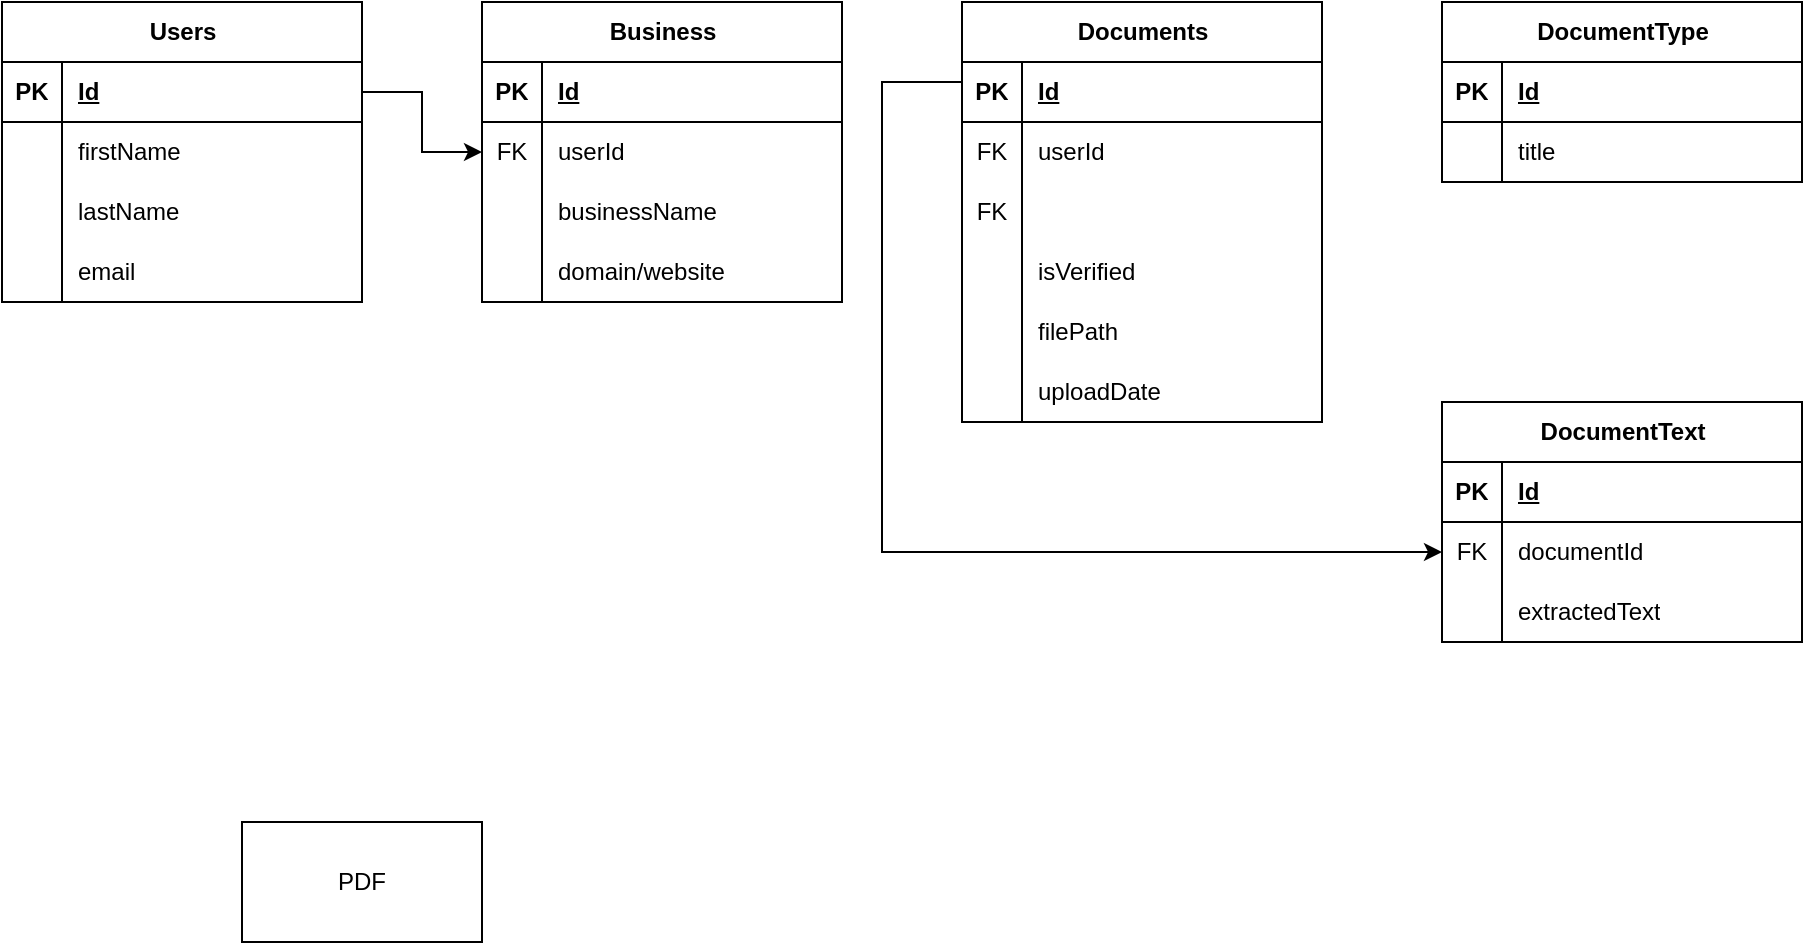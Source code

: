 <mxfile version="24.6.4" type="device" pages="3">
  <diagram name="Database Design" id="_I3-mKDNG7QAyAkCqhBd">
    <mxGraphModel dx="1434" dy="772" grid="1" gridSize="10" guides="1" tooltips="1" connect="1" arrows="1" fold="1" page="1" pageScale="1" pageWidth="850" pageHeight="1100" math="0" shadow="0">
      <root>
        <mxCell id="0" />
        <mxCell id="1" parent="0" />
        <mxCell id="YolcVOkGXv_-cUss09L5-53" style="edgeStyle=orthogonalEdgeStyle;rounded=0;orthogonalLoop=1;jettySize=auto;html=1;entryX=0;entryY=0.5;entryDx=0;entryDy=0;" parent="1" edge="1">
          <mxGeometry relative="1" as="geometry">
            <Array as="points">
              <mxPoint x="280" y="225" />
              <mxPoint x="280" y="60" />
              <mxPoint x="930" y="60" />
              <mxPoint x="930" y="195" />
            </Array>
            <mxPoint x="260" y="225" as="sourcePoint" />
          </mxGeometry>
        </mxCell>
        <mxCell id="jRUwxF2Y-vneiDzR5R0i-14" value="Users" style="shape=table;startSize=30;container=1;collapsible=1;childLayout=tableLayout;fixedRows=1;rowLines=0;fontStyle=1;align=center;resizeLast=1;html=1;" parent="1" vertex="1">
          <mxGeometry x="40" y="80" width="180" height="150" as="geometry" />
        </mxCell>
        <mxCell id="jRUwxF2Y-vneiDzR5R0i-15" value="" style="shape=tableRow;horizontal=0;startSize=0;swimlaneHead=0;swimlaneBody=0;fillColor=none;collapsible=0;dropTarget=0;points=[[0,0.5],[1,0.5]];portConstraint=eastwest;top=0;left=0;right=0;bottom=1;" parent="jRUwxF2Y-vneiDzR5R0i-14" vertex="1">
          <mxGeometry y="30" width="180" height="30" as="geometry" />
        </mxCell>
        <mxCell id="jRUwxF2Y-vneiDzR5R0i-16" value="PK" style="shape=partialRectangle;connectable=0;fillColor=none;top=0;left=0;bottom=0;right=0;fontStyle=1;overflow=hidden;whiteSpace=wrap;html=1;" parent="jRUwxF2Y-vneiDzR5R0i-15" vertex="1">
          <mxGeometry width="30" height="30" as="geometry">
            <mxRectangle width="30" height="30" as="alternateBounds" />
          </mxGeometry>
        </mxCell>
        <mxCell id="jRUwxF2Y-vneiDzR5R0i-17" value="Id" style="shape=partialRectangle;connectable=0;fillColor=none;top=0;left=0;bottom=0;right=0;align=left;spacingLeft=6;fontStyle=5;overflow=hidden;whiteSpace=wrap;html=1;" parent="jRUwxF2Y-vneiDzR5R0i-15" vertex="1">
          <mxGeometry x="30" width="150" height="30" as="geometry">
            <mxRectangle width="150" height="30" as="alternateBounds" />
          </mxGeometry>
        </mxCell>
        <mxCell id="jRUwxF2Y-vneiDzR5R0i-18" value="" style="shape=tableRow;horizontal=0;startSize=0;swimlaneHead=0;swimlaneBody=0;fillColor=none;collapsible=0;dropTarget=0;points=[[0,0.5],[1,0.5]];portConstraint=eastwest;top=0;left=0;right=0;bottom=0;" parent="jRUwxF2Y-vneiDzR5R0i-14" vertex="1">
          <mxGeometry y="60" width="180" height="30" as="geometry" />
        </mxCell>
        <mxCell id="jRUwxF2Y-vneiDzR5R0i-19" value="" style="shape=partialRectangle;connectable=0;fillColor=none;top=0;left=0;bottom=0;right=0;editable=1;overflow=hidden;whiteSpace=wrap;html=1;" parent="jRUwxF2Y-vneiDzR5R0i-18" vertex="1">
          <mxGeometry width="30" height="30" as="geometry">
            <mxRectangle width="30" height="30" as="alternateBounds" />
          </mxGeometry>
        </mxCell>
        <mxCell id="jRUwxF2Y-vneiDzR5R0i-20" value="firstName" style="shape=partialRectangle;connectable=0;fillColor=none;top=0;left=0;bottom=0;right=0;align=left;spacingLeft=6;overflow=hidden;whiteSpace=wrap;html=1;" parent="jRUwxF2Y-vneiDzR5R0i-18" vertex="1">
          <mxGeometry x="30" width="150" height="30" as="geometry">
            <mxRectangle width="150" height="30" as="alternateBounds" />
          </mxGeometry>
        </mxCell>
        <mxCell id="jRUwxF2Y-vneiDzR5R0i-21" value="" style="shape=tableRow;horizontal=0;startSize=0;swimlaneHead=0;swimlaneBody=0;fillColor=none;collapsible=0;dropTarget=0;points=[[0,0.5],[1,0.5]];portConstraint=eastwest;top=0;left=0;right=0;bottom=0;" parent="jRUwxF2Y-vneiDzR5R0i-14" vertex="1">
          <mxGeometry y="90" width="180" height="30" as="geometry" />
        </mxCell>
        <mxCell id="jRUwxF2Y-vneiDzR5R0i-22" value="" style="shape=partialRectangle;connectable=0;fillColor=none;top=0;left=0;bottom=0;right=0;editable=1;overflow=hidden;whiteSpace=wrap;html=1;" parent="jRUwxF2Y-vneiDzR5R0i-21" vertex="1">
          <mxGeometry width="30" height="30" as="geometry">
            <mxRectangle width="30" height="30" as="alternateBounds" />
          </mxGeometry>
        </mxCell>
        <mxCell id="jRUwxF2Y-vneiDzR5R0i-23" value="lastName" style="shape=partialRectangle;connectable=0;fillColor=none;top=0;left=0;bottom=0;right=0;align=left;spacingLeft=6;overflow=hidden;whiteSpace=wrap;html=1;" parent="jRUwxF2Y-vneiDzR5R0i-21" vertex="1">
          <mxGeometry x="30" width="150" height="30" as="geometry">
            <mxRectangle width="150" height="30" as="alternateBounds" />
          </mxGeometry>
        </mxCell>
        <mxCell id="jRUwxF2Y-vneiDzR5R0i-24" value="" style="shape=tableRow;horizontal=0;startSize=0;swimlaneHead=0;swimlaneBody=0;fillColor=none;collapsible=0;dropTarget=0;points=[[0,0.5],[1,0.5]];portConstraint=eastwest;top=0;left=0;right=0;bottom=0;" parent="jRUwxF2Y-vneiDzR5R0i-14" vertex="1">
          <mxGeometry y="120" width="180" height="30" as="geometry" />
        </mxCell>
        <mxCell id="jRUwxF2Y-vneiDzR5R0i-25" value="" style="shape=partialRectangle;connectable=0;fillColor=none;top=0;left=0;bottom=0;right=0;editable=1;overflow=hidden;whiteSpace=wrap;html=1;" parent="jRUwxF2Y-vneiDzR5R0i-24" vertex="1">
          <mxGeometry width="30" height="30" as="geometry">
            <mxRectangle width="30" height="30" as="alternateBounds" />
          </mxGeometry>
        </mxCell>
        <mxCell id="jRUwxF2Y-vneiDzR5R0i-26" value="email" style="shape=partialRectangle;connectable=0;fillColor=none;top=0;left=0;bottom=0;right=0;align=left;spacingLeft=6;overflow=hidden;whiteSpace=wrap;html=1;" parent="jRUwxF2Y-vneiDzR5R0i-24" vertex="1">
          <mxGeometry x="30" width="150" height="30" as="geometry">
            <mxRectangle width="150" height="30" as="alternateBounds" />
          </mxGeometry>
        </mxCell>
        <mxCell id="jRUwxF2Y-vneiDzR5R0i-30" value="Business" style="shape=table;startSize=30;container=1;collapsible=1;childLayout=tableLayout;fixedRows=1;rowLines=0;fontStyle=1;align=center;resizeLast=1;html=1;" parent="1" vertex="1">
          <mxGeometry x="280" y="80" width="180" height="150" as="geometry" />
        </mxCell>
        <mxCell id="jRUwxF2Y-vneiDzR5R0i-31" value="" style="shape=tableRow;horizontal=0;startSize=0;swimlaneHead=0;swimlaneBody=0;fillColor=none;collapsible=0;dropTarget=0;points=[[0,0.5],[1,0.5]];portConstraint=eastwest;top=0;left=0;right=0;bottom=1;" parent="jRUwxF2Y-vneiDzR5R0i-30" vertex="1">
          <mxGeometry y="30" width="180" height="30" as="geometry" />
        </mxCell>
        <mxCell id="jRUwxF2Y-vneiDzR5R0i-32" value="PK" style="shape=partialRectangle;connectable=0;fillColor=none;top=0;left=0;bottom=0;right=0;fontStyle=1;overflow=hidden;whiteSpace=wrap;html=1;" parent="jRUwxF2Y-vneiDzR5R0i-31" vertex="1">
          <mxGeometry width="30" height="30" as="geometry">
            <mxRectangle width="30" height="30" as="alternateBounds" />
          </mxGeometry>
        </mxCell>
        <mxCell id="jRUwxF2Y-vneiDzR5R0i-33" value="Id" style="shape=partialRectangle;connectable=0;fillColor=none;top=0;left=0;bottom=0;right=0;align=left;spacingLeft=6;fontStyle=5;overflow=hidden;whiteSpace=wrap;html=1;" parent="jRUwxF2Y-vneiDzR5R0i-31" vertex="1">
          <mxGeometry x="30" width="150" height="30" as="geometry">
            <mxRectangle width="150" height="30" as="alternateBounds" />
          </mxGeometry>
        </mxCell>
        <mxCell id="jRUwxF2Y-vneiDzR5R0i-34" value="" style="shape=tableRow;horizontal=0;startSize=0;swimlaneHead=0;swimlaneBody=0;fillColor=none;collapsible=0;dropTarget=0;points=[[0,0.5],[1,0.5]];portConstraint=eastwest;top=0;left=0;right=0;bottom=0;" parent="jRUwxF2Y-vneiDzR5R0i-30" vertex="1">
          <mxGeometry y="60" width="180" height="30" as="geometry" />
        </mxCell>
        <mxCell id="jRUwxF2Y-vneiDzR5R0i-35" value="FK" style="shape=partialRectangle;connectable=0;fillColor=none;top=0;left=0;bottom=0;right=0;editable=1;overflow=hidden;whiteSpace=wrap;html=1;" parent="jRUwxF2Y-vneiDzR5R0i-34" vertex="1">
          <mxGeometry width="30" height="30" as="geometry">
            <mxRectangle width="30" height="30" as="alternateBounds" />
          </mxGeometry>
        </mxCell>
        <mxCell id="jRUwxF2Y-vneiDzR5R0i-36" value="userId" style="shape=partialRectangle;connectable=0;fillColor=none;top=0;left=0;bottom=0;right=0;align=left;spacingLeft=6;overflow=hidden;whiteSpace=wrap;html=1;" parent="jRUwxF2Y-vneiDzR5R0i-34" vertex="1">
          <mxGeometry x="30" width="150" height="30" as="geometry">
            <mxRectangle width="150" height="30" as="alternateBounds" />
          </mxGeometry>
        </mxCell>
        <mxCell id="jRUwxF2Y-vneiDzR5R0i-37" value="" style="shape=tableRow;horizontal=0;startSize=0;swimlaneHead=0;swimlaneBody=0;fillColor=none;collapsible=0;dropTarget=0;points=[[0,0.5],[1,0.5]];portConstraint=eastwest;top=0;left=0;right=0;bottom=0;" parent="jRUwxF2Y-vneiDzR5R0i-30" vertex="1">
          <mxGeometry y="90" width="180" height="30" as="geometry" />
        </mxCell>
        <mxCell id="jRUwxF2Y-vneiDzR5R0i-38" value="" style="shape=partialRectangle;connectable=0;fillColor=none;top=0;left=0;bottom=0;right=0;editable=1;overflow=hidden;whiteSpace=wrap;html=1;" parent="jRUwxF2Y-vneiDzR5R0i-37" vertex="1">
          <mxGeometry width="30" height="30" as="geometry">
            <mxRectangle width="30" height="30" as="alternateBounds" />
          </mxGeometry>
        </mxCell>
        <mxCell id="jRUwxF2Y-vneiDzR5R0i-39" value="businessName" style="shape=partialRectangle;connectable=0;fillColor=none;top=0;left=0;bottom=0;right=0;align=left;spacingLeft=6;overflow=hidden;whiteSpace=wrap;html=1;" parent="jRUwxF2Y-vneiDzR5R0i-37" vertex="1">
          <mxGeometry x="30" width="150" height="30" as="geometry">
            <mxRectangle width="150" height="30" as="alternateBounds" />
          </mxGeometry>
        </mxCell>
        <mxCell id="jRUwxF2Y-vneiDzR5R0i-40" value="" style="shape=tableRow;horizontal=0;startSize=0;swimlaneHead=0;swimlaneBody=0;fillColor=none;collapsible=0;dropTarget=0;points=[[0,0.5],[1,0.5]];portConstraint=eastwest;top=0;left=0;right=0;bottom=0;" parent="jRUwxF2Y-vneiDzR5R0i-30" vertex="1">
          <mxGeometry y="120" width="180" height="30" as="geometry" />
        </mxCell>
        <mxCell id="jRUwxF2Y-vneiDzR5R0i-41" value="" style="shape=partialRectangle;connectable=0;fillColor=none;top=0;left=0;bottom=0;right=0;editable=1;overflow=hidden;whiteSpace=wrap;html=1;" parent="jRUwxF2Y-vneiDzR5R0i-40" vertex="1">
          <mxGeometry width="30" height="30" as="geometry">
            <mxRectangle width="30" height="30" as="alternateBounds" />
          </mxGeometry>
        </mxCell>
        <mxCell id="jRUwxF2Y-vneiDzR5R0i-42" value="domain/website" style="shape=partialRectangle;connectable=0;fillColor=none;top=0;left=0;bottom=0;right=0;align=left;spacingLeft=6;overflow=hidden;whiteSpace=wrap;html=1;" parent="jRUwxF2Y-vneiDzR5R0i-40" vertex="1">
          <mxGeometry x="30" width="150" height="30" as="geometry">
            <mxRectangle width="150" height="30" as="alternateBounds" />
          </mxGeometry>
        </mxCell>
        <mxCell id="jRUwxF2Y-vneiDzR5R0i-120" style="edgeStyle=orthogonalEdgeStyle;rounded=0;orthogonalLoop=1;jettySize=auto;html=1;entryX=0;entryY=0.5;entryDx=0;entryDy=0;" parent="1" source="jRUwxF2Y-vneiDzR5R0i-59" target="jRUwxF2Y-vneiDzR5R0i-114" edge="1">
          <mxGeometry relative="1" as="geometry">
            <Array as="points">
              <mxPoint x="480" y="120" />
              <mxPoint x="480" y="355" />
            </Array>
          </mxGeometry>
        </mxCell>
        <mxCell id="jRUwxF2Y-vneiDzR5R0i-59" value="Documents" style="shape=table;startSize=30;container=1;collapsible=1;childLayout=tableLayout;fixedRows=1;rowLines=0;fontStyle=1;align=center;resizeLast=1;html=1;" parent="1" vertex="1">
          <mxGeometry x="520" y="80" width="180" height="210" as="geometry" />
        </mxCell>
        <mxCell id="jRUwxF2Y-vneiDzR5R0i-60" value="" style="shape=tableRow;horizontal=0;startSize=0;swimlaneHead=0;swimlaneBody=0;fillColor=none;collapsible=0;dropTarget=0;points=[[0,0.5],[1,0.5]];portConstraint=eastwest;top=0;left=0;right=0;bottom=1;" parent="jRUwxF2Y-vneiDzR5R0i-59" vertex="1">
          <mxGeometry y="30" width="180" height="30" as="geometry" />
        </mxCell>
        <mxCell id="jRUwxF2Y-vneiDzR5R0i-61" value="PK" style="shape=partialRectangle;connectable=0;fillColor=none;top=0;left=0;bottom=0;right=0;fontStyle=1;overflow=hidden;whiteSpace=wrap;html=1;" parent="jRUwxF2Y-vneiDzR5R0i-60" vertex="1">
          <mxGeometry width="30" height="30" as="geometry">
            <mxRectangle width="30" height="30" as="alternateBounds" />
          </mxGeometry>
        </mxCell>
        <mxCell id="jRUwxF2Y-vneiDzR5R0i-62" value="Id" style="shape=partialRectangle;connectable=0;fillColor=none;top=0;left=0;bottom=0;right=0;align=left;spacingLeft=6;fontStyle=5;overflow=hidden;whiteSpace=wrap;html=1;" parent="jRUwxF2Y-vneiDzR5R0i-60" vertex="1">
          <mxGeometry x="30" width="150" height="30" as="geometry">
            <mxRectangle width="150" height="30" as="alternateBounds" />
          </mxGeometry>
        </mxCell>
        <mxCell id="jRUwxF2Y-vneiDzR5R0i-63" value="" style="shape=tableRow;horizontal=0;startSize=0;swimlaneHead=0;swimlaneBody=0;fillColor=none;collapsible=0;dropTarget=0;points=[[0,0.5],[1,0.5]];portConstraint=eastwest;top=0;left=0;right=0;bottom=0;" parent="jRUwxF2Y-vneiDzR5R0i-59" vertex="1">
          <mxGeometry y="60" width="180" height="30" as="geometry" />
        </mxCell>
        <mxCell id="jRUwxF2Y-vneiDzR5R0i-64" value="FK" style="shape=partialRectangle;connectable=0;fillColor=none;top=0;left=0;bottom=0;right=0;editable=1;overflow=hidden;whiteSpace=wrap;html=1;" parent="jRUwxF2Y-vneiDzR5R0i-63" vertex="1">
          <mxGeometry width="30" height="30" as="geometry">
            <mxRectangle width="30" height="30" as="alternateBounds" />
          </mxGeometry>
        </mxCell>
        <mxCell id="jRUwxF2Y-vneiDzR5R0i-65" value="userId" style="shape=partialRectangle;connectable=0;fillColor=none;top=0;left=0;bottom=0;right=0;align=left;spacingLeft=6;overflow=hidden;whiteSpace=wrap;html=1;" parent="jRUwxF2Y-vneiDzR5R0i-63" vertex="1">
          <mxGeometry x="30" width="150" height="30" as="geometry">
            <mxRectangle width="150" height="30" as="alternateBounds" />
          </mxGeometry>
        </mxCell>
        <mxCell id="jRUwxF2Y-vneiDzR5R0i-66" value="" style="shape=tableRow;horizontal=0;startSize=0;swimlaneHead=0;swimlaneBody=0;fillColor=none;collapsible=0;dropTarget=0;points=[[0,0.5],[1,0.5]];portConstraint=eastwest;top=0;left=0;right=0;bottom=0;" parent="jRUwxF2Y-vneiDzR5R0i-59" vertex="1">
          <mxGeometry y="90" width="180" height="30" as="geometry" />
        </mxCell>
        <mxCell id="jRUwxF2Y-vneiDzR5R0i-67" value="FK" style="shape=partialRectangle;connectable=0;fillColor=none;top=0;left=0;bottom=0;right=0;editable=1;overflow=hidden;whiteSpace=wrap;html=1;" parent="jRUwxF2Y-vneiDzR5R0i-66" vertex="1">
          <mxGeometry width="30" height="30" as="geometry">
            <mxRectangle width="30" height="30" as="alternateBounds" />
          </mxGeometry>
        </mxCell>
        <mxCell id="jRUwxF2Y-vneiDzR5R0i-68" value="" style="shape=partialRectangle;connectable=0;fillColor=none;top=0;left=0;bottom=0;right=0;align=left;spacingLeft=6;overflow=hidden;whiteSpace=wrap;html=1;" parent="jRUwxF2Y-vneiDzR5R0i-66" vertex="1">
          <mxGeometry x="30" width="150" height="30" as="geometry">
            <mxRectangle width="150" height="30" as="alternateBounds" />
          </mxGeometry>
        </mxCell>
        <mxCell id="jRUwxF2Y-vneiDzR5R0i-69" value="" style="shape=tableRow;horizontal=0;startSize=0;swimlaneHead=0;swimlaneBody=0;fillColor=none;collapsible=0;dropTarget=0;points=[[0,0.5],[1,0.5]];portConstraint=eastwest;top=0;left=0;right=0;bottom=0;" parent="jRUwxF2Y-vneiDzR5R0i-59" vertex="1">
          <mxGeometry y="120" width="180" height="30" as="geometry" />
        </mxCell>
        <mxCell id="jRUwxF2Y-vneiDzR5R0i-70" value="" style="shape=partialRectangle;connectable=0;fillColor=none;top=0;left=0;bottom=0;right=0;editable=1;overflow=hidden;whiteSpace=wrap;html=1;" parent="jRUwxF2Y-vneiDzR5R0i-69" vertex="1">
          <mxGeometry width="30" height="30" as="geometry">
            <mxRectangle width="30" height="30" as="alternateBounds" />
          </mxGeometry>
        </mxCell>
        <mxCell id="jRUwxF2Y-vneiDzR5R0i-71" value="isVerified" style="shape=partialRectangle;connectable=0;fillColor=none;top=0;left=0;bottom=0;right=0;align=left;spacingLeft=6;overflow=hidden;whiteSpace=wrap;html=1;" parent="jRUwxF2Y-vneiDzR5R0i-69" vertex="1">
          <mxGeometry x="30" width="150" height="30" as="geometry">
            <mxRectangle width="150" height="30" as="alternateBounds" />
          </mxGeometry>
        </mxCell>
        <mxCell id="jRUwxF2Y-vneiDzR5R0i-101" value="" style="shape=tableRow;horizontal=0;startSize=0;swimlaneHead=0;swimlaneBody=0;fillColor=none;collapsible=0;dropTarget=0;points=[[0,0.5],[1,0.5]];portConstraint=eastwest;top=0;left=0;right=0;bottom=0;" parent="jRUwxF2Y-vneiDzR5R0i-59" vertex="1">
          <mxGeometry y="150" width="180" height="30" as="geometry" />
        </mxCell>
        <mxCell id="jRUwxF2Y-vneiDzR5R0i-102" value="" style="shape=partialRectangle;connectable=0;fillColor=none;top=0;left=0;bottom=0;right=0;editable=1;overflow=hidden;whiteSpace=wrap;html=1;" parent="jRUwxF2Y-vneiDzR5R0i-101" vertex="1">
          <mxGeometry width="30" height="30" as="geometry">
            <mxRectangle width="30" height="30" as="alternateBounds" />
          </mxGeometry>
        </mxCell>
        <mxCell id="jRUwxF2Y-vneiDzR5R0i-103" value="filePath" style="shape=partialRectangle;connectable=0;fillColor=none;top=0;left=0;bottom=0;right=0;align=left;spacingLeft=6;overflow=hidden;whiteSpace=wrap;html=1;" parent="jRUwxF2Y-vneiDzR5R0i-101" vertex="1">
          <mxGeometry x="30" width="150" height="30" as="geometry">
            <mxRectangle width="150" height="30" as="alternateBounds" />
          </mxGeometry>
        </mxCell>
        <mxCell id="jRUwxF2Y-vneiDzR5R0i-107" value="" style="shape=tableRow;horizontal=0;startSize=0;swimlaneHead=0;swimlaneBody=0;fillColor=none;collapsible=0;dropTarget=0;points=[[0,0.5],[1,0.5]];portConstraint=eastwest;top=0;left=0;right=0;bottom=0;" parent="jRUwxF2Y-vneiDzR5R0i-59" vertex="1">
          <mxGeometry y="180" width="180" height="30" as="geometry" />
        </mxCell>
        <mxCell id="jRUwxF2Y-vneiDzR5R0i-108" value="" style="shape=partialRectangle;connectable=0;fillColor=none;top=0;left=0;bottom=0;right=0;editable=1;overflow=hidden;whiteSpace=wrap;html=1;" parent="jRUwxF2Y-vneiDzR5R0i-107" vertex="1">
          <mxGeometry width="30" height="30" as="geometry">
            <mxRectangle width="30" height="30" as="alternateBounds" />
          </mxGeometry>
        </mxCell>
        <mxCell id="jRUwxF2Y-vneiDzR5R0i-109" value="uploadDate" style="shape=partialRectangle;connectable=0;fillColor=none;top=0;left=0;bottom=0;right=0;align=left;spacingLeft=6;overflow=hidden;whiteSpace=wrap;html=1;" parent="jRUwxF2Y-vneiDzR5R0i-107" vertex="1">
          <mxGeometry x="30" width="150" height="30" as="geometry">
            <mxRectangle width="150" height="30" as="alternateBounds" />
          </mxGeometry>
        </mxCell>
        <mxCell id="jRUwxF2Y-vneiDzR5R0i-72" value="DocumentType" style="shape=table;startSize=30;container=1;collapsible=1;childLayout=tableLayout;fixedRows=1;rowLines=0;fontStyle=1;align=center;resizeLast=1;html=1;" parent="1" vertex="1">
          <mxGeometry x="760" y="80" width="180" height="90" as="geometry" />
        </mxCell>
        <mxCell id="jRUwxF2Y-vneiDzR5R0i-73" value="" style="shape=tableRow;horizontal=0;startSize=0;swimlaneHead=0;swimlaneBody=0;fillColor=none;collapsible=0;dropTarget=0;points=[[0,0.5],[1,0.5]];portConstraint=eastwest;top=0;left=0;right=0;bottom=1;" parent="jRUwxF2Y-vneiDzR5R0i-72" vertex="1">
          <mxGeometry y="30" width="180" height="30" as="geometry" />
        </mxCell>
        <mxCell id="jRUwxF2Y-vneiDzR5R0i-74" value="PK" style="shape=partialRectangle;connectable=0;fillColor=none;top=0;left=0;bottom=0;right=0;fontStyle=1;overflow=hidden;whiteSpace=wrap;html=1;" parent="jRUwxF2Y-vneiDzR5R0i-73" vertex="1">
          <mxGeometry width="30" height="30" as="geometry">
            <mxRectangle width="30" height="30" as="alternateBounds" />
          </mxGeometry>
        </mxCell>
        <mxCell id="jRUwxF2Y-vneiDzR5R0i-75" value="Id" style="shape=partialRectangle;connectable=0;fillColor=none;top=0;left=0;bottom=0;right=0;align=left;spacingLeft=6;fontStyle=5;overflow=hidden;whiteSpace=wrap;html=1;" parent="jRUwxF2Y-vneiDzR5R0i-73" vertex="1">
          <mxGeometry x="30" width="150" height="30" as="geometry">
            <mxRectangle width="150" height="30" as="alternateBounds" />
          </mxGeometry>
        </mxCell>
        <mxCell id="jRUwxF2Y-vneiDzR5R0i-76" value="" style="shape=tableRow;horizontal=0;startSize=0;swimlaneHead=0;swimlaneBody=0;fillColor=none;collapsible=0;dropTarget=0;points=[[0,0.5],[1,0.5]];portConstraint=eastwest;top=0;left=0;right=0;bottom=0;" parent="jRUwxF2Y-vneiDzR5R0i-72" vertex="1">
          <mxGeometry y="60" width="180" height="30" as="geometry" />
        </mxCell>
        <mxCell id="jRUwxF2Y-vneiDzR5R0i-77" value="" style="shape=partialRectangle;connectable=0;fillColor=none;top=0;left=0;bottom=0;right=0;editable=1;overflow=hidden;whiteSpace=wrap;html=1;" parent="jRUwxF2Y-vneiDzR5R0i-76" vertex="1">
          <mxGeometry width="30" height="30" as="geometry">
            <mxRectangle width="30" height="30" as="alternateBounds" />
          </mxGeometry>
        </mxCell>
        <mxCell id="jRUwxF2Y-vneiDzR5R0i-78" value="title" style="shape=partialRectangle;connectable=0;fillColor=none;top=0;left=0;bottom=0;right=0;align=left;spacingLeft=6;overflow=hidden;whiteSpace=wrap;html=1;" parent="jRUwxF2Y-vneiDzR5R0i-76" vertex="1">
          <mxGeometry x="30" width="150" height="30" as="geometry">
            <mxRectangle width="150" height="30" as="alternateBounds" />
          </mxGeometry>
        </mxCell>
        <mxCell id="jRUwxF2Y-vneiDzR5R0i-110" value="DocumentText" style="shape=table;startSize=30;container=1;collapsible=1;childLayout=tableLayout;fixedRows=1;rowLines=0;fontStyle=1;align=center;resizeLast=1;html=1;" parent="1" vertex="1">
          <mxGeometry x="760" y="280" width="180" height="120" as="geometry" />
        </mxCell>
        <mxCell id="jRUwxF2Y-vneiDzR5R0i-111" value="" style="shape=tableRow;horizontal=0;startSize=0;swimlaneHead=0;swimlaneBody=0;fillColor=none;collapsible=0;dropTarget=0;points=[[0,0.5],[1,0.5]];portConstraint=eastwest;top=0;left=0;right=0;bottom=1;" parent="jRUwxF2Y-vneiDzR5R0i-110" vertex="1">
          <mxGeometry y="30" width="180" height="30" as="geometry" />
        </mxCell>
        <mxCell id="jRUwxF2Y-vneiDzR5R0i-112" value="PK" style="shape=partialRectangle;connectable=0;fillColor=none;top=0;left=0;bottom=0;right=0;fontStyle=1;overflow=hidden;whiteSpace=wrap;html=1;" parent="jRUwxF2Y-vneiDzR5R0i-111" vertex="1">
          <mxGeometry width="30" height="30" as="geometry">
            <mxRectangle width="30" height="30" as="alternateBounds" />
          </mxGeometry>
        </mxCell>
        <mxCell id="jRUwxF2Y-vneiDzR5R0i-113" value="Id" style="shape=partialRectangle;connectable=0;fillColor=none;top=0;left=0;bottom=0;right=0;align=left;spacingLeft=6;fontStyle=5;overflow=hidden;whiteSpace=wrap;html=1;" parent="jRUwxF2Y-vneiDzR5R0i-111" vertex="1">
          <mxGeometry x="30" width="150" height="30" as="geometry">
            <mxRectangle width="150" height="30" as="alternateBounds" />
          </mxGeometry>
        </mxCell>
        <mxCell id="jRUwxF2Y-vneiDzR5R0i-114" value="" style="shape=tableRow;horizontal=0;startSize=0;swimlaneHead=0;swimlaneBody=0;fillColor=none;collapsible=0;dropTarget=0;points=[[0,0.5],[1,0.5]];portConstraint=eastwest;top=0;left=0;right=0;bottom=0;" parent="jRUwxF2Y-vneiDzR5R0i-110" vertex="1">
          <mxGeometry y="60" width="180" height="30" as="geometry" />
        </mxCell>
        <mxCell id="jRUwxF2Y-vneiDzR5R0i-115" value="FK" style="shape=partialRectangle;connectable=0;fillColor=none;top=0;left=0;bottom=0;right=0;editable=1;overflow=hidden;whiteSpace=wrap;html=1;" parent="jRUwxF2Y-vneiDzR5R0i-114" vertex="1">
          <mxGeometry width="30" height="30" as="geometry">
            <mxRectangle width="30" height="30" as="alternateBounds" />
          </mxGeometry>
        </mxCell>
        <mxCell id="jRUwxF2Y-vneiDzR5R0i-116" value="documentId" style="shape=partialRectangle;connectable=0;fillColor=none;top=0;left=0;bottom=0;right=0;align=left;spacingLeft=6;overflow=hidden;whiteSpace=wrap;html=1;" parent="jRUwxF2Y-vneiDzR5R0i-114" vertex="1">
          <mxGeometry x="30" width="150" height="30" as="geometry">
            <mxRectangle width="150" height="30" as="alternateBounds" />
          </mxGeometry>
        </mxCell>
        <mxCell id="jRUwxF2Y-vneiDzR5R0i-117" value="" style="shape=tableRow;horizontal=0;startSize=0;swimlaneHead=0;swimlaneBody=0;fillColor=none;collapsible=0;dropTarget=0;points=[[0,0.5],[1,0.5]];portConstraint=eastwest;top=0;left=0;right=0;bottom=0;" parent="jRUwxF2Y-vneiDzR5R0i-110" vertex="1">
          <mxGeometry y="90" width="180" height="30" as="geometry" />
        </mxCell>
        <mxCell id="jRUwxF2Y-vneiDzR5R0i-118" value="" style="shape=partialRectangle;connectable=0;fillColor=none;top=0;left=0;bottom=0;right=0;editable=1;overflow=hidden;whiteSpace=wrap;html=1;" parent="jRUwxF2Y-vneiDzR5R0i-117" vertex="1">
          <mxGeometry width="30" height="30" as="geometry">
            <mxRectangle width="30" height="30" as="alternateBounds" />
          </mxGeometry>
        </mxCell>
        <mxCell id="jRUwxF2Y-vneiDzR5R0i-119" value="extractedText" style="shape=partialRectangle;connectable=0;fillColor=none;top=0;left=0;bottom=0;right=0;align=left;spacingLeft=6;overflow=hidden;whiteSpace=wrap;html=1;" parent="jRUwxF2Y-vneiDzR5R0i-117" vertex="1">
          <mxGeometry x="30" width="150" height="30" as="geometry">
            <mxRectangle width="150" height="30" as="alternateBounds" />
          </mxGeometry>
        </mxCell>
        <mxCell id="jRUwxF2Y-vneiDzR5R0i-122" style="edgeStyle=orthogonalEdgeStyle;rounded=0;orthogonalLoop=1;jettySize=auto;html=1;entryX=0;entryY=0.5;entryDx=0;entryDy=0;" parent="1" source="jRUwxF2Y-vneiDzR5R0i-15" target="jRUwxF2Y-vneiDzR5R0i-34" edge="1">
          <mxGeometry relative="1" as="geometry" />
        </mxCell>
        <mxCell id="Yr3jQnfCdFzHIH78X-vk-1" value="PDF" style="rounded=0;whiteSpace=wrap;html=1;" vertex="1" parent="1">
          <mxGeometry x="160" y="490" width="120" height="60" as="geometry" />
        </mxCell>
      </root>
    </mxGraphModel>
  </diagram>
  <diagram id="KBqHBWD1HYfPqjY1KK4P" name="Workflow">
    <mxGraphModel dx="2100" dy="1114" grid="1" gridSize="10" guides="1" tooltips="1" connect="1" arrows="1" fold="1" page="1" pageScale="1" pageWidth="850" pageHeight="1100" math="0" shadow="0">
      <root>
        <mxCell id="0" />
        <mxCell id="1" parent="0" />
        <mxCell id="c-VoH-EryN04Onm4S8ck-1" value="" style="swimlane;startSize=0;" vertex="1" parent="1">
          <mxGeometry x="40" y="200" width="1640" height="660" as="geometry" />
        </mxCell>
      </root>
    </mxGraphModel>
  </diagram>
  <diagram id="14ZpLdmq2dDTGO0ZUSmA" name="UI">
    <mxGraphModel dx="1050" dy="557" grid="1" gridSize="10" guides="1" tooltips="1" connect="1" arrows="1" fold="1" page="1" pageScale="1" pageWidth="850" pageHeight="1100" math="0" shadow="0">
      <root>
        <mxCell id="0" />
        <mxCell id="1" parent="0" />
        <mxCell id="6RsH4JOuLQT4CLds0FIv-1" value="" style="rounded=0;whiteSpace=wrap;html=1;strokeColor=#4D4D4D;" vertex="1" parent="1">
          <mxGeometry x="40" y="80" width="880" height="640" as="geometry" />
        </mxCell>
        <mxCell id="6RsH4JOuLQT4CLds0FIv-3" value="" style="rounded=0;whiteSpace=wrap;html=1;" vertex="1" parent="1">
          <mxGeometry x="40" y="80" width="190" height="640" as="geometry" />
        </mxCell>
        <mxCell id="6RsH4JOuLQT4CLds0FIv-4" value="" style="strokeWidth=1;shadow=0;dashed=0;align=center;html=1;shape=mxgraph.mockup.containers.rrect;rSize=0;strokeColor=#666666;" vertex="1" parent="1">
          <mxGeometry x="40" y="170" width="190" height="310" as="geometry" />
        </mxCell>
        <mxCell id="6RsH4JOuLQT4CLds0FIv-5" value="Uploader" style="strokeColor=#6c8ebf;fillColor=#dae8fc;strokeWidth=1;shadow=0;dashed=0;align=center;html=1;shape=mxgraph.mockup.containers.rrect;rSize=0;fontSize=17;fontStyle=1;resizeWidth=1;whiteSpace=wrap;labelBackgroundColor=none;labelBorderColor=none;" vertex="1" parent="6RsH4JOuLQT4CLds0FIv-4">
          <mxGeometry width="190" height="26" relative="1" as="geometry" />
        </mxCell>
        <mxCell id="6RsH4JOuLQT4CLds0FIv-6" value="Document Type 1" style="strokeColor=inherit;fillColor=inherit;gradientColor=inherit;strokeWidth=1;shadow=0;dashed=0;align=center;html=1;shape=mxgraph.mockup.containers.rrect;rSize=0;fontSize=17;fontColor=#666666;fontStyle=1;resizeWidth=1;whiteSpace=wrap;" vertex="1" parent="6RsH4JOuLQT4CLds0FIv-4">
          <mxGeometry width="190" height="26" relative="1" as="geometry">
            <mxPoint y="26" as="offset" />
          </mxGeometry>
        </mxCell>
        <mxCell id="6RsH4JOuLQT4CLds0FIv-7" value="Document Type 2" style="strokeWidth=1;shadow=0;dashed=0;align=center;html=1;shape=mxgraph.mockup.containers.rrect;rSize=0;fontSize=17;fontColor=#666666;fontStyle=1;fillColor=none;strokeColor=none;resizeWidth=1;whiteSpace=wrap;" vertex="1" parent="6RsH4JOuLQT4CLds0FIv-4">
          <mxGeometry width="190" height="26" relative="1" as="geometry">
            <mxPoint y="52" as="offset" />
          </mxGeometry>
        </mxCell>
        <mxCell id="6RsH4JOuLQT4CLds0FIv-8" value="Logout" style="strokeColor=inherit;fillColor=inherit;gradientColor=inherit;strokeWidth=1;shadow=0;dashed=0;align=center;html=1;shape=mxgraph.mockup.containers.rrect;rSize=0;fontSize=17;fontColor=#666666;fontStyle=1;resizeWidth=1;whiteSpace=wrap;" vertex="1" parent="6RsH4JOuLQT4CLds0FIv-4">
          <mxGeometry y="1" width="190" height="26" relative="1" as="geometry">
            <mxPoint y="-26" as="offset" />
          </mxGeometry>
        </mxCell>
        <mxCell id="6RsH4JOuLQT4CLds0FIv-9" value="&lt;font style=&quot;font-size: 14px;&quot;&gt;Youth Uploader&lt;/font&gt;" style="text;html=1;align=center;verticalAlign=middle;whiteSpace=wrap;rounded=0;fontSize=25;fontStyle=1;fontColor=#4D4D4D;" vertex="1" parent="1">
          <mxGeometry x="77.5" y="110" width="115" height="30" as="geometry" />
        </mxCell>
        <mxCell id="6RsH4JOuLQT4CLds0FIv-10" value="Verification Task" style="shape=ellipse;fillColor=#eeeeee;strokeColor=#999999;gradientColor=#cccccc;html=1;align=left;spacingLeft=4;fontSize=17;fontColor=#666666;labelPosition=right;shadow=0;" vertex="1" parent="1">
          <mxGeometry x="280" y="172" width="15" height="15" as="geometry" />
        </mxCell>
        <mxCell id="6RsH4JOuLQT4CLds0FIv-11" value="&lt;span style=&quot;font-size: 17px;&quot;&gt;&lt;font color=&quot;#4d493e&quot;&gt;Select Task Type:&lt;/font&gt;&lt;/span&gt;" style="text;html=1;align=left;verticalAlign=middle;whiteSpace=wrap;rounded=0;fontSize=17;fontColor=#4D4D4D;fontStyle=1" vertex="1" parent="1">
          <mxGeometry x="280" y="130" width="220" height="30" as="geometry" />
        </mxCell>
        <mxCell id="6RsH4JOuLQT4CLds0FIv-12" value="Split and Rename" style="shape=ellipse;fillColor=#eeeeee;strokeColor=#999999;gradientColor=#cccccc;html=1;align=left;spacingLeft=4;fontSize=17;fontColor=#666666;labelPosition=right;shadow=0;" vertex="1" parent="1">
          <mxGeometry x="470" y="172" width="15" height="15" as="geometry" />
        </mxCell>
        <mxCell id="6RsH4JOuLQT4CLds0FIv-14" value="Select Files to Upload" style="fillColor=none;strokeColor=none;align=left;fontSize=14;fontStyle=1" vertex="1" parent="1">
          <mxGeometry x="280" y="340" width="150" height="40" as="geometry" />
        </mxCell>
        <mxCell id="6RsH4JOuLQT4CLds0FIv-15" value="Choose File" style="fillColor=#FEFEFE;strokeColor=#AAAAAA;fontSize=14;gradientColor=#F0F0F0;" vertex="1" parent="1">
          <mxGeometry x="280" y="380" width="90" height="30" as="geometry" />
        </mxCell>
        <mxCell id="6RsH4JOuLQT4CLds0FIv-16" value="No file chosen" style="fillColor=none;strokeColor=none;align=left;fontSize=14;spacing=5;" vertex="1" parent="1">
          <mxGeometry x="370" y="380" width="100" height="30" as="geometry" />
        </mxCell>
        <mxCell id="6RsH4JOuLQT4CLds0FIv-18" value="Upload Process" style="html=1;shadow=0;dashed=0;shape=mxgraph.bootstrap.rrect;rSize=5;strokeColor=none;strokeWidth=1;fillColor=#33A64C;fontColor=#FFFFFF;whiteSpace=wrap;align=center;verticalAlign=middle;spacingLeft=0;fontStyle=0;fontSize=16;spacing=5;" vertex="1" parent="1">
          <mxGeometry x="720" y="440" width="150" height="40" as="geometry" />
        </mxCell>
        <mxCell id="6RsH4JOuLQT4CLds0FIv-19" value="&lt;span style=&quot;font-size: 17px;&quot;&gt;&lt;font color=&quot;#4d493e&quot;&gt;Select ORG Preset:&lt;/font&gt;&lt;/span&gt;" style="text;html=1;align=left;verticalAlign=middle;whiteSpace=wrap;rounded=0;fontSize=17;fontColor=#4D4D4D;fontStyle=1" vertex="1" parent="1">
          <mxGeometry x="280" y="220" width="220" height="30" as="geometry" />
        </mxCell>
        <mxCell id="6RsH4JOuLQT4CLds0FIv-20" value="Youth Uploader Pack" style="shape=ellipse;fillColor=#eeeeee;strokeColor=#999999;gradientColor=#cccccc;html=1;align=left;spacingLeft=4;fontSize=17;fontColor=#666666;labelPosition=right;shadow=0;" vertex="1" parent="1">
          <mxGeometry x="280" y="260" width="15" height="15" as="geometry" />
        </mxCell>
        <mxCell id="6RsH4JOuLQT4CLds0FIv-24" value="Customer Onboarding" style="shape=ellipse;fillColor=#eeeeee;strokeColor=#999999;gradientColor=#cccccc;html=1;align=left;spacingLeft=4;fontSize=17;fontColor=#666666;labelPosition=right;shadow=0;" vertex="1" parent="1">
          <mxGeometry x="500" y="260" width="15" height="15" as="geometry" />
        </mxCell>
        <mxCell id="6RsH4JOuLQT4CLds0FIv-26" value="Preset 1" style="shape=ellipse;fillColor=#eeeeee;strokeColor=#999999;gradientColor=#cccccc;html=1;align=left;spacingLeft=4;fontSize=17;fontColor=#666666;labelPosition=right;shadow=0;" vertex="1" parent="1">
          <mxGeometry x="280" y="300" width="15" height="15" as="geometry" />
        </mxCell>
      </root>
    </mxGraphModel>
  </diagram>
</mxfile>
